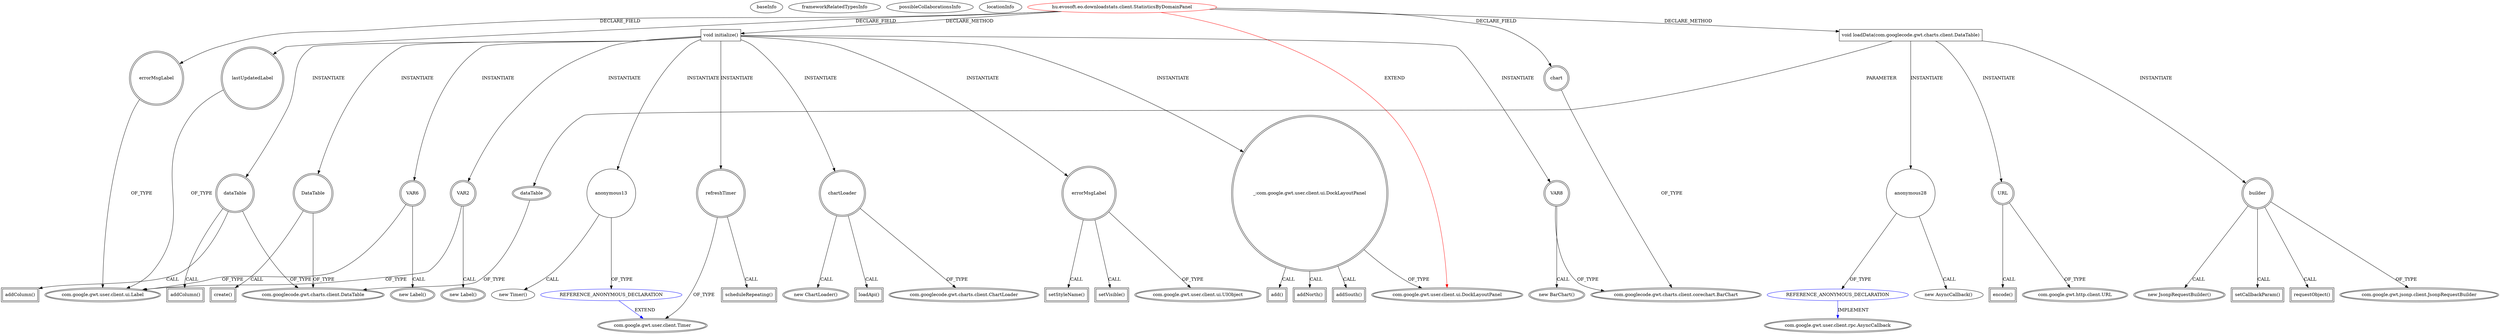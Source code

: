 digraph {
baseInfo[graphId=3349,category="extension_graph",isAnonymous=false,possibleRelation=true]
frameworkRelatedTypesInfo[0="com.google.gwt.user.client.ui.DockLayoutPanel"]
possibleCollaborationsInfo[0="3349~CLIENT_METHOD_DECLARATION-INSTANTIATION-~com.google.gwt.user.client.ui.DockLayoutPanel ~com.google.gwt.user.client.Timer ~false~true",1="3349~CLIENT_METHOD_DECLARATION-INSTANTIATION-~com.google.gwt.user.client.ui.DockLayoutPanel ~com.google.gwt.user.client.rpc.AsyncCallback ~false~true"]
locationInfo[projectName="karandit-gwt-sandbox",filePath="/karandit-gwt-sandbox/gwt-sandbox-master/src/hu/evosoft/eo/downloadstats/client/StatisticsByDomainPanel.java",contextSignature="StatisticsByDomainPanel",graphId="3349"]
0[label="hu.evosoft.eo.downloadstats.client.StatisticsByDomainPanel",vertexType="ROOT_CLIENT_CLASS_DECLARATION",isFrameworkType=false,color=red]
1[label="com.google.gwt.user.client.ui.DockLayoutPanel",vertexType="FRAMEWORK_CLASS_TYPE",isFrameworkType=true,peripheries=2]
2[label="chart",vertexType="FIELD_DECLARATION",isFrameworkType=true,peripheries=2,shape=circle]
3[label="com.googlecode.gwt.charts.client.corechart.BarChart",vertexType="FRAMEWORK_CLASS_TYPE",isFrameworkType=true,peripheries=2]
4[label="errorMsgLabel",vertexType="FIELD_DECLARATION",isFrameworkType=true,peripheries=2,shape=circle]
5[label="com.google.gwt.user.client.ui.Label",vertexType="FRAMEWORK_CLASS_TYPE",isFrameworkType=true,peripheries=2]
6[label="lastUpdatedLabel",vertexType="FIELD_DECLARATION",isFrameworkType=true,peripheries=2,shape=circle]
8[label="void initialize()",vertexType="CLIENT_METHOD_DECLARATION",isFrameworkType=false,shape=box]
10[label="chartLoader",vertexType="VARIABLE_EXPRESION",isFrameworkType=true,peripheries=2,shape=circle]
11[label="com.googlecode.gwt.charts.client.ChartLoader",vertexType="FRAMEWORK_CLASS_TYPE",isFrameworkType=true,peripheries=2]
9[label="new ChartLoader()",vertexType="CONSTRUCTOR_CALL",isFrameworkType=true,peripheries=2]
13[label="loadApi()",vertexType="INSIDE_CALL",isFrameworkType=true,peripheries=2,shape=box]
15[label="VAR2",vertexType="VARIABLE_EXPRESION",isFrameworkType=true,peripheries=2,shape=circle]
14[label="new Label()",vertexType="CONSTRUCTOR_CALL",isFrameworkType=true,peripheries=2]
17[label="errorMsgLabel",vertexType="VARIABLE_EXPRESION",isFrameworkType=true,peripheries=2,shape=circle]
19[label="com.google.gwt.user.client.ui.UIObject",vertexType="FRAMEWORK_CLASS_TYPE",isFrameworkType=true,peripheries=2]
18[label="setStyleName()",vertexType="INSIDE_CALL",isFrameworkType=true,peripheries=2,shape=box]
21[label="setVisible()",vertexType="INSIDE_CALL",isFrameworkType=true,peripheries=2,shape=box]
22[label="_:com.google.gwt.user.client.ui.DockLayoutPanel",vertexType="VARIABLE_EXPRESION",isFrameworkType=true,peripheries=2,shape=circle]
23[label="addNorth()",vertexType="INSIDE_CALL",isFrameworkType=true,peripheries=2,shape=box]
26[label="VAR6",vertexType="VARIABLE_EXPRESION",isFrameworkType=true,peripheries=2,shape=circle]
25[label="new Label()",vertexType="CONSTRUCTOR_CALL",isFrameworkType=true,peripheries=2]
29[label="addSouth()",vertexType="INSIDE_CALL",isFrameworkType=true,peripheries=2,shape=box]
31[label="VAR8",vertexType="VARIABLE_EXPRESION",isFrameworkType=true,peripheries=2,shape=circle]
30[label="new BarChart()",vertexType="CONSTRUCTOR_CALL",isFrameworkType=true,peripheries=2]
34[label="add()",vertexType="INSIDE_CALL",isFrameworkType=true,peripheries=2,shape=box]
35[label="DataTable",vertexType="VARIABLE_EXPRESION",isFrameworkType=true,peripheries=2,shape=circle]
37[label="com.googlecode.gwt.charts.client.DataTable",vertexType="FRAMEWORK_CLASS_TYPE",isFrameworkType=true,peripheries=2]
36[label="create()",vertexType="INSIDE_CALL",isFrameworkType=true,peripheries=2,shape=box]
38[label="dataTable",vertexType="VARIABLE_EXPRESION",isFrameworkType=true,peripheries=2,shape=circle]
39[label="addColumn()",vertexType="INSIDE_CALL",isFrameworkType=true,peripheries=2,shape=box]
42[label="addColumn()",vertexType="INSIDE_CALL",isFrameworkType=true,peripheries=2,shape=box]
44[label="anonymous13",vertexType="VARIABLE_EXPRESION",isFrameworkType=false,shape=circle]
45[label="REFERENCE_ANONYMOUS_DECLARATION",vertexType="REFERENCE_ANONYMOUS_DECLARATION",isFrameworkType=false,color=blue]
46[label="com.google.gwt.user.client.Timer",vertexType="FRAMEWORK_CLASS_TYPE",isFrameworkType=true,peripheries=2]
43[label="new Timer()",vertexType="CONSTRUCTOR_CALL",isFrameworkType=false]
47[label="refreshTimer",vertexType="VARIABLE_EXPRESION",isFrameworkType=true,peripheries=2,shape=circle]
48[label="scheduleRepeating()",vertexType="INSIDE_CALL",isFrameworkType=true,peripheries=2,shape=box]
77[label="void loadData(com.googlecode.gwt.charts.client.DataTable)",vertexType="CLIENT_METHOD_DECLARATION",isFrameworkType=false,shape=box]
78[label="dataTable",vertexType="PARAMETER_DECLARATION",isFrameworkType=true,peripheries=2]
80[label="URL",vertexType="VARIABLE_EXPRESION",isFrameworkType=true,peripheries=2,shape=circle]
82[label="com.google.gwt.http.client.URL",vertexType="FRAMEWORK_CLASS_TYPE",isFrameworkType=true,peripheries=2]
81[label="encode()",vertexType="INSIDE_CALL",isFrameworkType=true,peripheries=2,shape=box]
84[label="builder",vertexType="VARIABLE_EXPRESION",isFrameworkType=true,peripheries=2,shape=circle]
85[label="com.google.gwt.jsonp.client.JsonpRequestBuilder",vertexType="FRAMEWORK_CLASS_TYPE",isFrameworkType=true,peripheries=2]
83[label="new JsonpRequestBuilder()",vertexType="CONSTRUCTOR_CALL",isFrameworkType=true,peripheries=2]
87[label="setCallbackParam()",vertexType="INSIDE_CALL",isFrameworkType=true,peripheries=2,shape=box]
89[label="requestObject()",vertexType="INSIDE_CALL",isFrameworkType=true,peripheries=2,shape=box]
91[label="anonymous28",vertexType="VARIABLE_EXPRESION",isFrameworkType=false,shape=circle]
92[label="REFERENCE_ANONYMOUS_DECLARATION",vertexType="REFERENCE_ANONYMOUS_DECLARATION",isFrameworkType=false,color=blue]
93[label="com.google.gwt.user.client.rpc.AsyncCallback",vertexType="FRAMEWORK_INTERFACE_TYPE",isFrameworkType=true,peripheries=2]
90[label="new AsyncCallback()",vertexType="CONSTRUCTOR_CALL",isFrameworkType=false]
0->1[label="EXTEND",color=red]
0->2[label="DECLARE_FIELD"]
2->3[label="OF_TYPE"]
0->4[label="DECLARE_FIELD"]
4->5[label="OF_TYPE"]
0->6[label="DECLARE_FIELD"]
6->5[label="OF_TYPE"]
0->8[label="DECLARE_METHOD"]
8->10[label="INSTANTIATE"]
10->11[label="OF_TYPE"]
10->9[label="CALL"]
10->13[label="CALL"]
8->15[label="INSTANTIATE"]
15->5[label="OF_TYPE"]
15->14[label="CALL"]
8->17[label="INSTANTIATE"]
17->19[label="OF_TYPE"]
17->18[label="CALL"]
17->21[label="CALL"]
8->22[label="INSTANTIATE"]
22->1[label="OF_TYPE"]
22->23[label="CALL"]
8->26[label="INSTANTIATE"]
26->5[label="OF_TYPE"]
26->25[label="CALL"]
22->29[label="CALL"]
8->31[label="INSTANTIATE"]
31->3[label="OF_TYPE"]
31->30[label="CALL"]
22->34[label="CALL"]
8->35[label="INSTANTIATE"]
35->37[label="OF_TYPE"]
35->36[label="CALL"]
8->38[label="INSTANTIATE"]
38->37[label="OF_TYPE"]
38->39[label="CALL"]
38->42[label="CALL"]
8->44[label="INSTANTIATE"]
45->46[label="EXTEND",color=blue]
44->45[label="OF_TYPE"]
44->43[label="CALL"]
8->47[label="INSTANTIATE"]
47->46[label="OF_TYPE"]
47->48[label="CALL"]
0->77[label="DECLARE_METHOD"]
78->37[label="OF_TYPE"]
77->78[label="PARAMETER"]
77->80[label="INSTANTIATE"]
80->82[label="OF_TYPE"]
80->81[label="CALL"]
77->84[label="INSTANTIATE"]
84->85[label="OF_TYPE"]
84->83[label="CALL"]
84->87[label="CALL"]
84->89[label="CALL"]
77->91[label="INSTANTIATE"]
92->93[label="IMPLEMENT",color=blue]
91->92[label="OF_TYPE"]
91->90[label="CALL"]
}

